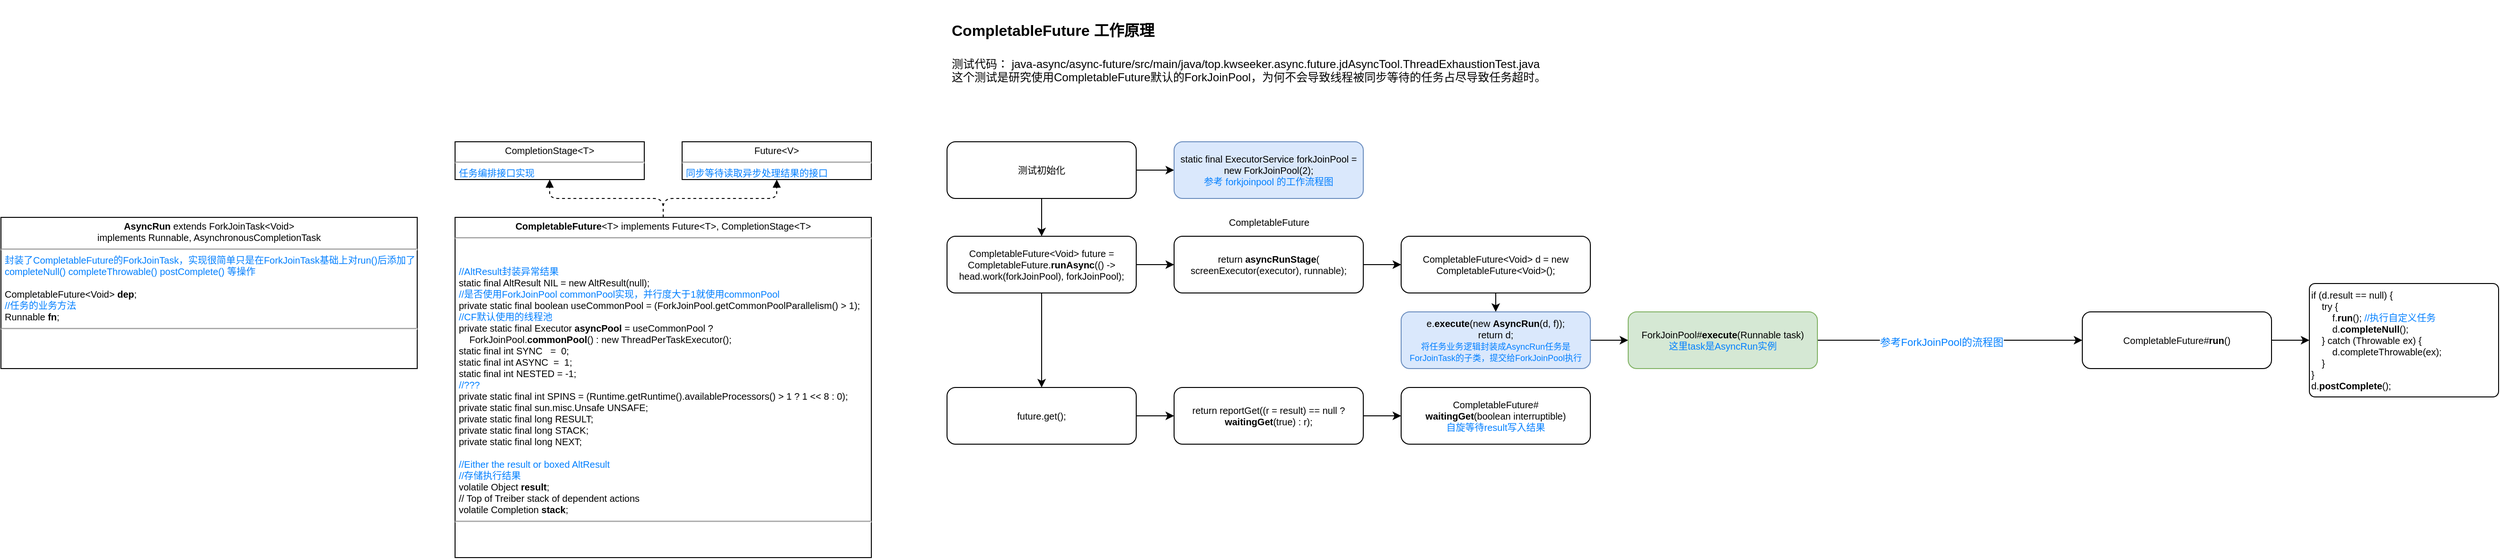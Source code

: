 <mxfile version="21.7.5" type="device">
  <diagram name="第 1 页" id="1pW2kvjGfipRLgd_ogxb">
    <mxGraphModel dx="-2354" dy="727" grid="1" gridSize="10" guides="1" tooltips="1" connect="1" arrows="1" fold="1" page="1" pageScale="1" pageWidth="827" pageHeight="1169" math="0" shadow="0">
      <root>
        <mxCell id="0" />
        <mxCell id="1" parent="0" />
        <mxCell id="Jc6cqmUtGkEXaGz-iM8d-1" value="&lt;h1&gt;&lt;font style=&quot;font-size: 16px;&quot;&gt;CompletableFuture 工作原理&lt;/font&gt;&lt;/h1&gt;&lt;div style=&quot;&quot;&gt;&lt;font style=&quot;font-size: 12px;&quot;&gt;测试代码： java-async/async-future/src/main/java/top.kwseeker.async.future.jdAsyncTool.ThreadExhaustionTest.java&lt;br&gt;这个测试是研究使用CompletableFuture默认的ForkJoinPool，为何不会导致线程被同步等待的任务占尽导致任务超时。&lt;/font&gt;&lt;/div&gt;&lt;div style=&quot;&quot;&gt;&lt;font style=&quot;font-size: 12px;&quot;&gt;&lt;br&gt;&lt;/font&gt;&lt;/div&gt;" style="text;html=1;strokeColor=none;fillColor=none;spacing=5;spacingTop=-20;whiteSpace=wrap;overflow=hidden;rounded=0;verticalAlign=top;" parent="1" vertex="1">
          <mxGeometry x="5000" y="20" width="760" height="100" as="geometry" />
        </mxCell>
        <mxCell id="Jc6cqmUtGkEXaGz-iM8d-4" value="" style="edgeStyle=orthogonalEdgeStyle;rounded=1;orthogonalLoop=1;jettySize=auto;html=1;fontSize=10;" parent="1" source="Jc6cqmUtGkEXaGz-iM8d-2" target="Jc6cqmUtGkEXaGz-iM8d-3" edge="1">
          <mxGeometry relative="1" as="geometry" />
        </mxCell>
        <mxCell id="Jc6cqmUtGkEXaGz-iM8d-6" value="" style="edgeStyle=orthogonalEdgeStyle;rounded=1;orthogonalLoop=1;jettySize=auto;html=1;fontSize=10;" parent="1" source="Jc6cqmUtGkEXaGz-iM8d-2" target="Jc6cqmUtGkEXaGz-iM8d-5" edge="1">
          <mxGeometry relative="1" as="geometry" />
        </mxCell>
        <mxCell id="Jc6cqmUtGkEXaGz-iM8d-2" value="CompletableFuture&amp;lt;Void&amp;gt; future = CompletableFuture.&lt;b style=&quot;font-size: 10px;&quot;&gt;runAsync&lt;/b&gt;(() -&amp;gt; head.work(forkJoinPool), forkJoinPool);" style="rounded=1;whiteSpace=wrap;html=1;fontSize=10;" parent="1" vertex="1">
          <mxGeometry x="5000" y="260" width="200" height="60" as="geometry" />
        </mxCell>
        <mxCell id="Jc6cqmUtGkEXaGz-iM8d-9" value="" style="edgeStyle=orthogonalEdgeStyle;rounded=1;orthogonalLoop=1;jettySize=auto;html=1;fontSize=10;" parent="1" source="Jc6cqmUtGkEXaGz-iM8d-3" target="Jc6cqmUtGkEXaGz-iM8d-8" edge="1">
          <mxGeometry relative="1" as="geometry" />
        </mxCell>
        <mxCell id="Jc6cqmUtGkEXaGz-iM8d-3" value="return &lt;b&gt;asyncRunStage&lt;/b&gt;(&lt;br&gt;screenExecutor(executor), runnable);" style="rounded=1;whiteSpace=wrap;html=1;fontSize=10;" parent="1" vertex="1">
          <mxGeometry x="5240" y="260" width="200" height="60" as="geometry" />
        </mxCell>
        <mxCell id="Jc6cqmUtGkEXaGz-iM8d-35" value="" style="edgeStyle=orthogonalEdgeStyle;rounded=0;orthogonalLoop=1;jettySize=auto;html=1;" parent="1" source="Jc6cqmUtGkEXaGz-iM8d-5" target="Jc6cqmUtGkEXaGz-iM8d-34" edge="1">
          <mxGeometry relative="1" as="geometry" />
        </mxCell>
        <mxCell id="Jc6cqmUtGkEXaGz-iM8d-5" value="future.get();" style="rounded=1;whiteSpace=wrap;html=1;fontSize=10;" parent="1" vertex="1">
          <mxGeometry x="5000" y="420" width="200" height="60" as="geometry" />
        </mxCell>
        <mxCell id="Jc6cqmUtGkEXaGz-iM8d-7" value="CompletableFuture" style="text;html=1;align=center;verticalAlign=middle;resizable=0;points=[];autosize=1;strokeColor=none;fillColor=none;fontSize=10;" parent="1" vertex="1">
          <mxGeometry x="5285" y="230" width="110" height="30" as="geometry" />
        </mxCell>
        <mxCell id="Jc6cqmUtGkEXaGz-iM8d-11" value="" style="edgeStyle=orthogonalEdgeStyle;rounded=1;orthogonalLoop=1;jettySize=auto;html=1;fontSize=10;" parent="1" source="Jc6cqmUtGkEXaGz-iM8d-8" target="Jc6cqmUtGkEXaGz-iM8d-10" edge="1">
          <mxGeometry relative="1" as="geometry" />
        </mxCell>
        <mxCell id="Jc6cqmUtGkEXaGz-iM8d-8" value="CompletableFuture&amp;lt;Void&amp;gt; d = new CompletableFuture&amp;lt;Void&amp;gt;();" style="rounded=1;whiteSpace=wrap;html=1;fontSize=10;" parent="1" vertex="1">
          <mxGeometry x="5480" y="260" width="200" height="60" as="geometry" />
        </mxCell>
        <mxCell id="Jc6cqmUtGkEXaGz-iM8d-33" value="" style="edgeStyle=orthogonalEdgeStyle;rounded=0;orthogonalLoop=1;jettySize=auto;html=1;" parent="1" source="Jc6cqmUtGkEXaGz-iM8d-10" target="Jc6cqmUtGkEXaGz-iM8d-32" edge="1">
          <mxGeometry relative="1" as="geometry" />
        </mxCell>
        <mxCell id="Jc6cqmUtGkEXaGz-iM8d-10" value="e.&lt;b&gt;execute&lt;/b&gt;(new &lt;b&gt;AsyncRun&lt;/b&gt;(d, f));&lt;br style=&quot;font-size: 10px;&quot;&gt;return d;&lt;br&gt;&lt;font style=&quot;font-size: 9px;&quot; color=&quot;#007fff&quot;&gt;将任务业务逻辑封装成AsyncRun任务是ForJoinTask的子类，提交给ForkJoinPool执行&lt;/font&gt;" style="rounded=1;whiteSpace=wrap;html=1;fontSize=10;fillColor=#dae8fc;strokeColor=#6c8ebf;" parent="1" vertex="1">
          <mxGeometry x="5480" y="340" width="200" height="60" as="geometry" />
        </mxCell>
        <mxCell id="Jc6cqmUtGkEXaGz-iM8d-19" style="edgeStyle=orthogonalEdgeStyle;rounded=1;orthogonalLoop=1;jettySize=auto;html=1;exitX=0.5;exitY=0;exitDx=0;exitDy=0;entryX=0.5;entryY=1;entryDx=0;entryDy=0;dashed=1;endArrow=block;endFill=1;" parent="1" source="Jc6cqmUtGkEXaGz-iM8d-12" target="Jc6cqmUtGkEXaGz-iM8d-17" edge="1">
          <mxGeometry relative="1" as="geometry" />
        </mxCell>
        <mxCell id="Jc6cqmUtGkEXaGz-iM8d-20" style="edgeStyle=orthogonalEdgeStyle;rounded=1;orthogonalLoop=1;jettySize=auto;html=1;exitX=0.5;exitY=0;exitDx=0;exitDy=0;entryX=0.5;entryY=1;entryDx=0;entryDy=0;dashed=1;endArrow=block;endFill=1;" parent="1" source="Jc6cqmUtGkEXaGz-iM8d-12" target="Jc6cqmUtGkEXaGz-iM8d-18" edge="1">
          <mxGeometry relative="1" as="geometry" />
        </mxCell>
        <mxCell id="Jc6cqmUtGkEXaGz-iM8d-12" value="&lt;p style=&quot;margin: 4px 0px 0px; text-align: center; font-size: 10px;&quot;&gt;&lt;span style=&quot;background-color: initial; font-size: 10px;&quot;&gt;&lt;b&gt;CompletableFuture&lt;/b&gt;&amp;lt;T&amp;gt; implements Future&amp;lt;T&amp;gt;, CompletionStage&amp;lt;T&amp;gt;&lt;/span&gt;&lt;br style=&quot;font-size: 10px;&quot;&gt;&lt;/p&gt;&lt;hr style=&quot;font-size: 10px;&quot;&gt;&lt;p style=&quot;margin: 0px 0px 0px 4px;&quot;&gt;&lt;font color=&quot;#007fff&quot;&gt;&lt;br&gt;&lt;/font&gt;&lt;/p&gt;&lt;p style=&quot;margin: 0px 0px 0px 4px;&quot;&gt;&lt;font color=&quot;#007fff&quot;&gt;&lt;br&gt;&lt;/font&gt;&lt;/p&gt;&lt;p style=&quot;margin: 0px 0px 0px 4px;&quot;&gt;&lt;font color=&quot;#007fff&quot;&gt;//AltResult封装异常结果&lt;/font&gt;&lt;/p&gt;&lt;p style=&quot;margin: 0px 0px 0px 4px;&quot;&gt;static final AltResult NIL = new AltResult(null);&lt;/p&gt;&lt;p style=&quot;margin: 0px 0px 0px 4px;&quot;&gt;&lt;font color=&quot;#007fff&quot;&gt;//是否使用ForkJoinPool commonPool实现，并行度大于1就使用commonPool&lt;/font&gt;&lt;/p&gt;&lt;p style=&quot;margin: 0px 0px 0px 4px;&quot;&gt;private static final boolean useCommonPool = (ForkJoinPool.getCommonPoolParallelism() &amp;gt; 1);&lt;/p&gt;&lt;p style=&quot;margin: 0px 0px 0px 4px;&quot;&gt;&lt;font color=&quot;#007fff&quot;&gt;//CF默认使用的线程池&lt;/font&gt;&lt;/p&gt;&lt;p style=&quot;margin: 0px 0px 0px 4px;&quot;&gt;private static final Executor &lt;b&gt;asyncPool&lt;/b&gt; = useCommonPool ?&amp;nbsp;&lt;/p&gt;&lt;p style=&quot;margin: 0px 0px 0px 4px;&quot;&gt;&amp;nbsp; &amp;nbsp; ForkJoinPool.&lt;b&gt;commonPool&lt;/b&gt;() : new ThreadPerTaskExecutor();&lt;/p&gt;&lt;p style=&quot;margin: 0px 0px 0px 4px;&quot;&gt;static final int SYNC&amp;nbsp; &amp;nbsp;=&amp;nbsp; 0;&lt;/p&gt;&lt;p style=&quot;margin: 0px 0px 0px 4px;&quot;&gt;static final int ASYNC&amp;nbsp; =&amp;nbsp; 1;&lt;/p&gt;&lt;p style=&quot;margin: 0px 0px 0px 4px;&quot;&gt;static final int NESTED = -1;&lt;/p&gt;&lt;p style=&quot;margin: 0px 0px 0px 4px;&quot;&gt;&lt;font color=&quot;#007fff&quot;&gt;//???&lt;/font&gt;&lt;/p&gt;&lt;p style=&quot;margin: 0px 0px 0px 4px;&quot;&gt;private static final int SPINS = (Runtime.getRuntime().availableProcessors() &amp;gt; 1 ? 1 &amp;lt;&amp;lt; 8 : 0);&lt;/p&gt;&lt;p style=&quot;margin: 0px 0px 0px 4px;&quot;&gt;private static final sun.misc.Unsafe UNSAFE;&lt;/p&gt;&lt;p style=&quot;margin: 0px 0px 0px 4px;&quot;&gt;private static final long RESULT;&lt;/p&gt;&lt;p style=&quot;margin: 0px 0px 0px 4px;&quot;&gt;private static final long STACK;&lt;/p&gt;&lt;p style=&quot;margin: 0px 0px 0px 4px;&quot;&gt;private static final long NEXT;&lt;/p&gt;&lt;p style=&quot;margin: 0px 0px 0px 4px;&quot;&gt;&lt;br&gt;&lt;/p&gt;&lt;p style=&quot;margin: 0px 0px 0px 4px;&quot;&gt;&lt;font color=&quot;#007fff&quot;&gt;//Either the result or boxed AltResult&lt;/font&gt;&lt;/p&gt;&lt;p style=&quot;margin: 0px 0px 0px 4px;&quot;&gt;&lt;font color=&quot;#007fff&quot;&gt;//存储执行结果&lt;/font&gt;&lt;/p&gt;&lt;p style=&quot;margin: 0px 0px 0px 4px;&quot;&gt;volatile Object &lt;b&gt;result&lt;/b&gt;;&lt;/p&gt;&lt;p style=&quot;margin: 0px 0px 0px 4px;&quot;&gt;// Top of Treiber stack of dependent actions&lt;/p&gt;&lt;p style=&quot;margin: 0px 0px 0px 4px;&quot;&gt;volatile Completion &lt;b&gt;stack&lt;/b&gt;;&lt;/p&gt;&lt;hr style=&quot;font-size: 10px;&quot;&gt;&lt;p style=&quot;margin: 0px 0px 0px 4px; font-size: 10px;&quot;&gt;&lt;br&gt;&lt;/p&gt;" style="verticalAlign=top;align=left;overflow=fill;fontSize=10;fontFamily=Helvetica;html=1;whiteSpace=wrap;" parent="1" vertex="1">
          <mxGeometry x="4480" y="240" width="440" height="360" as="geometry" />
        </mxCell>
        <mxCell id="Jc6cqmUtGkEXaGz-iM8d-17" value="&lt;p style=&quot;margin: 4px 0px 0px; text-align: center;&quot;&gt;Future&amp;lt;V&amp;gt;&lt;br style=&quot;font-size: 10px;&quot;&gt;&lt;/p&gt;&lt;hr style=&quot;font-size: 10px;&quot;&gt;&lt;p style=&quot;margin: 0px 0px 0px 4px;&quot;&gt;&lt;font color=&quot;#007fff&quot;&gt;同步等待读取异步处理结果的接口&lt;/font&gt;&lt;/p&gt;" style="verticalAlign=top;align=left;overflow=fill;fontSize=10;fontFamily=Helvetica;html=1;whiteSpace=wrap;" parent="1" vertex="1">
          <mxGeometry x="4720" y="160" width="200" height="40" as="geometry" />
        </mxCell>
        <mxCell id="Jc6cqmUtGkEXaGz-iM8d-18" value="&lt;p style=&quot;margin: 4px 0px 0px; text-align: center;&quot;&gt;CompletionStage&amp;lt;T&amp;gt;&lt;br style=&quot;font-size: 10px;&quot;&gt;&lt;/p&gt;&lt;hr style=&quot;font-size: 10px;&quot;&gt;&lt;p style=&quot;margin: 0px 0px 0px 4px;&quot;&gt;&lt;font color=&quot;#007fff&quot;&gt;任务编排接口实现&lt;/font&gt;&lt;/p&gt;" style="verticalAlign=top;align=left;overflow=fill;fontSize=10;fontFamily=Helvetica;html=1;whiteSpace=wrap;" parent="1" vertex="1">
          <mxGeometry x="4480" y="160" width="200" height="40" as="geometry" />
        </mxCell>
        <mxCell id="Jc6cqmUtGkEXaGz-iM8d-27" value="" style="edgeStyle=orthogonalEdgeStyle;rounded=0;orthogonalLoop=1;jettySize=auto;html=1;" parent="1" source="Jc6cqmUtGkEXaGz-iM8d-25" target="Jc6cqmUtGkEXaGz-iM8d-26" edge="1">
          <mxGeometry relative="1" as="geometry" />
        </mxCell>
        <mxCell id="Jc6cqmUtGkEXaGz-iM8d-28" style="edgeStyle=orthogonalEdgeStyle;rounded=0;orthogonalLoop=1;jettySize=auto;html=1;exitX=0.5;exitY=1;exitDx=0;exitDy=0;" parent="1" source="Jc6cqmUtGkEXaGz-iM8d-25" target="Jc6cqmUtGkEXaGz-iM8d-2" edge="1">
          <mxGeometry relative="1" as="geometry">
            <mxPoint x="5100" y="260" as="targetPoint" />
          </mxGeometry>
        </mxCell>
        <mxCell id="Jc6cqmUtGkEXaGz-iM8d-25" value="测试初始化" style="rounded=1;whiteSpace=wrap;html=1;fontSize=10;" parent="1" vertex="1">
          <mxGeometry x="5000" y="160" width="200" height="60" as="geometry" />
        </mxCell>
        <mxCell id="Jc6cqmUtGkEXaGz-iM8d-26" value="static final ExecutorService forkJoinPool = new ForkJoinPool(2);&lt;br&gt;&lt;font color=&quot;#007fff&quot;&gt;参考 forkjoinpool 的工作流程图&lt;/font&gt;" style="rounded=1;whiteSpace=wrap;html=1;fontSize=10;fillColor=#dae8fc;strokeColor=#6c8ebf;" parent="1" vertex="1">
          <mxGeometry x="5240" y="160" width="200" height="60" as="geometry" />
        </mxCell>
        <mxCell id="Jc6cqmUtGkEXaGz-iM8d-31" value="&lt;p style=&quot;margin: 4px 0px 0px; text-align: center;&quot;&gt;&lt;b&gt;AsyncRun&lt;/b&gt;&amp;nbsp;extends ForkJoinTask&amp;lt;Void&amp;gt;&lt;br&gt;implements Runnable, AsynchronousCompletionTask&lt;br style=&quot;font-size: 10px;&quot;&gt;&lt;/p&gt;&lt;hr style=&quot;font-size: 10px;&quot;&gt;&lt;p style=&quot;margin: 0px 0px 0px 4px;&quot;&gt;&lt;span style=&quot;background-color: initial;&quot;&gt;&lt;font color=&quot;#007fff&quot;&gt;封装了CompletableFuture的ForkJoinTask，实现很简单只是在ForkJoinTask基础上对run()后添加了completeNull() completeThrowable() postComplete() 等操作&lt;/font&gt;&lt;/span&gt;&lt;/p&gt;&lt;p style=&quot;margin: 0px 0px 0px 4px;&quot;&gt;&lt;span style=&quot;background-color: initial;&quot;&gt;&lt;font color=&quot;#007fff&quot;&gt;&lt;br&gt;&lt;/font&gt;&lt;/span&gt;&lt;/p&gt;&lt;p style=&quot;margin: 0px 0px 0px 4px;&quot;&gt;&lt;span style=&quot;background-color: initial;&quot;&gt;CompletableFuture&amp;lt;Void&amp;gt; &lt;b&gt;dep&lt;/b&gt;;&amp;nbsp;&lt;/span&gt;&lt;br&gt;&lt;/p&gt;&lt;p style=&quot;margin: 0px 0px 0px 4px;&quot;&gt;&lt;font color=&quot;#007fff&quot;&gt;//任务的业务方法&lt;/font&gt;&lt;/p&gt;&lt;p style=&quot;margin: 0px 0px 0px 4px;&quot;&gt;Runnable &lt;b&gt;fn&lt;/b&gt;;&lt;br&gt;&lt;/p&gt;&lt;hr style=&quot;font-size: 10px;&quot;&gt;&lt;p style=&quot;margin: 0px 0px 0px 4px; font-size: 10px;&quot;&gt;&lt;br&gt;&lt;/p&gt;" style="verticalAlign=top;align=left;overflow=fill;fontSize=10;fontFamily=Helvetica;html=1;whiteSpace=wrap;" parent="1" vertex="1">
          <mxGeometry x="4000" y="240" width="440" height="160" as="geometry" />
        </mxCell>
        <mxCell id="sVAW3ZzdPzbu4NNdgHBk-2" value="" style="edgeStyle=orthogonalEdgeStyle;rounded=0;orthogonalLoop=1;jettySize=auto;html=1;" edge="1" parent="1" source="Jc6cqmUtGkEXaGz-iM8d-32" target="sVAW3ZzdPzbu4NNdgHBk-1">
          <mxGeometry relative="1" as="geometry" />
        </mxCell>
        <mxCell id="sVAW3ZzdPzbu4NNdgHBk-3" value="&lt;font color=&quot;#007fff&quot;&gt;参考ForkJoinPool的流程图&lt;/font&gt;" style="edgeLabel;html=1;align=center;verticalAlign=middle;resizable=0;points=[];" vertex="1" connectable="0" parent="sVAW3ZzdPzbu4NNdgHBk-2">
          <mxGeometry x="-0.064" y="-2" relative="1" as="geometry">
            <mxPoint as="offset" />
          </mxGeometry>
        </mxCell>
        <mxCell id="Jc6cqmUtGkEXaGz-iM8d-32" value="ForkJoinPool#&lt;b&gt;execute&lt;/b&gt;(Runnable task)&lt;br&gt;&lt;font color=&quot;#007fff&quot;&gt;这里task是AsyncRun实例&lt;/font&gt;" style="rounded=1;whiteSpace=wrap;html=1;fontSize=10;fillColor=#d5e8d4;strokeColor=#82b366;" parent="1" vertex="1">
          <mxGeometry x="5720" y="340" width="200" height="60" as="geometry" />
        </mxCell>
        <mxCell id="Jc6cqmUtGkEXaGz-iM8d-37" value="" style="edgeStyle=orthogonalEdgeStyle;rounded=0;orthogonalLoop=1;jettySize=auto;html=1;" parent="1" source="Jc6cqmUtGkEXaGz-iM8d-34" target="Jc6cqmUtGkEXaGz-iM8d-36" edge="1">
          <mxGeometry relative="1" as="geometry" />
        </mxCell>
        <mxCell id="Jc6cqmUtGkEXaGz-iM8d-34" value="return reportGet((r = result) == null ? &lt;b&gt;waitingGet&lt;/b&gt;(true) : r);" style="rounded=1;whiteSpace=wrap;html=1;fontSize=10;" parent="1" vertex="1">
          <mxGeometry x="5240" y="420" width="200" height="60" as="geometry" />
        </mxCell>
        <mxCell id="Jc6cqmUtGkEXaGz-iM8d-36" value="CompletableFuture#&lt;br&gt;&lt;b&gt;waitingGet&lt;/b&gt;(boolean interruptible)&lt;br&gt;&lt;font color=&quot;#007fff&quot;&gt;自旋等待result写入结果&lt;/font&gt;" style="rounded=1;whiteSpace=wrap;html=1;fontSize=10;" parent="1" vertex="1">
          <mxGeometry x="5480" y="420" width="200" height="60" as="geometry" />
        </mxCell>
        <mxCell id="sVAW3ZzdPzbu4NNdgHBk-5" value="" style="edgeStyle=orthogonalEdgeStyle;rounded=0;orthogonalLoop=1;jettySize=auto;html=1;" edge="1" parent="1" source="sVAW3ZzdPzbu4NNdgHBk-1" target="sVAW3ZzdPzbu4NNdgHBk-4">
          <mxGeometry relative="1" as="geometry" />
        </mxCell>
        <mxCell id="sVAW3ZzdPzbu4NNdgHBk-1" value="CompletableFuture#&lt;b&gt;run&lt;/b&gt;()" style="rounded=1;whiteSpace=wrap;html=1;fontSize=10;" vertex="1" parent="1">
          <mxGeometry x="6200" y="340" width="200" height="60" as="geometry" />
        </mxCell>
        <mxCell id="sVAW3ZzdPzbu4NNdgHBk-4" value="&lt;div&gt;if (d.result == null) {&lt;/div&gt;&lt;div&gt;&amp;nbsp; &amp;nbsp; try {&lt;/div&gt;&lt;div&gt;&amp;nbsp; &amp;nbsp; &amp;nbsp; &amp;nbsp; f.&lt;b&gt;run&lt;/b&gt;(); &lt;font color=&quot;#007fff&quot;&gt;//执行自定义任务&lt;/font&gt;&lt;/div&gt;&lt;div&gt;&amp;nbsp; &amp;nbsp; &amp;nbsp; &amp;nbsp; d.&lt;b&gt;completeNull&lt;/b&gt;();&lt;/div&gt;&lt;div&gt;&amp;nbsp; &amp;nbsp; } catch (Throwable ex) {&lt;/div&gt;&lt;div&gt;&amp;nbsp; &amp;nbsp; &amp;nbsp; &amp;nbsp; d.completeThrowable(ex);&lt;/div&gt;&lt;div&gt;&amp;nbsp; &amp;nbsp; }&lt;/div&gt;&lt;div&gt;}&lt;/div&gt;&lt;div style=&quot;&quot;&gt;d.&lt;b&gt;postComplete&lt;/b&gt;();&lt;/div&gt;" style="rounded=1;whiteSpace=wrap;html=1;fontSize=10;align=left;arcSize=5;" vertex="1" parent="1">
          <mxGeometry x="6440" y="310" width="200" height="120" as="geometry" />
        </mxCell>
      </root>
    </mxGraphModel>
  </diagram>
</mxfile>
